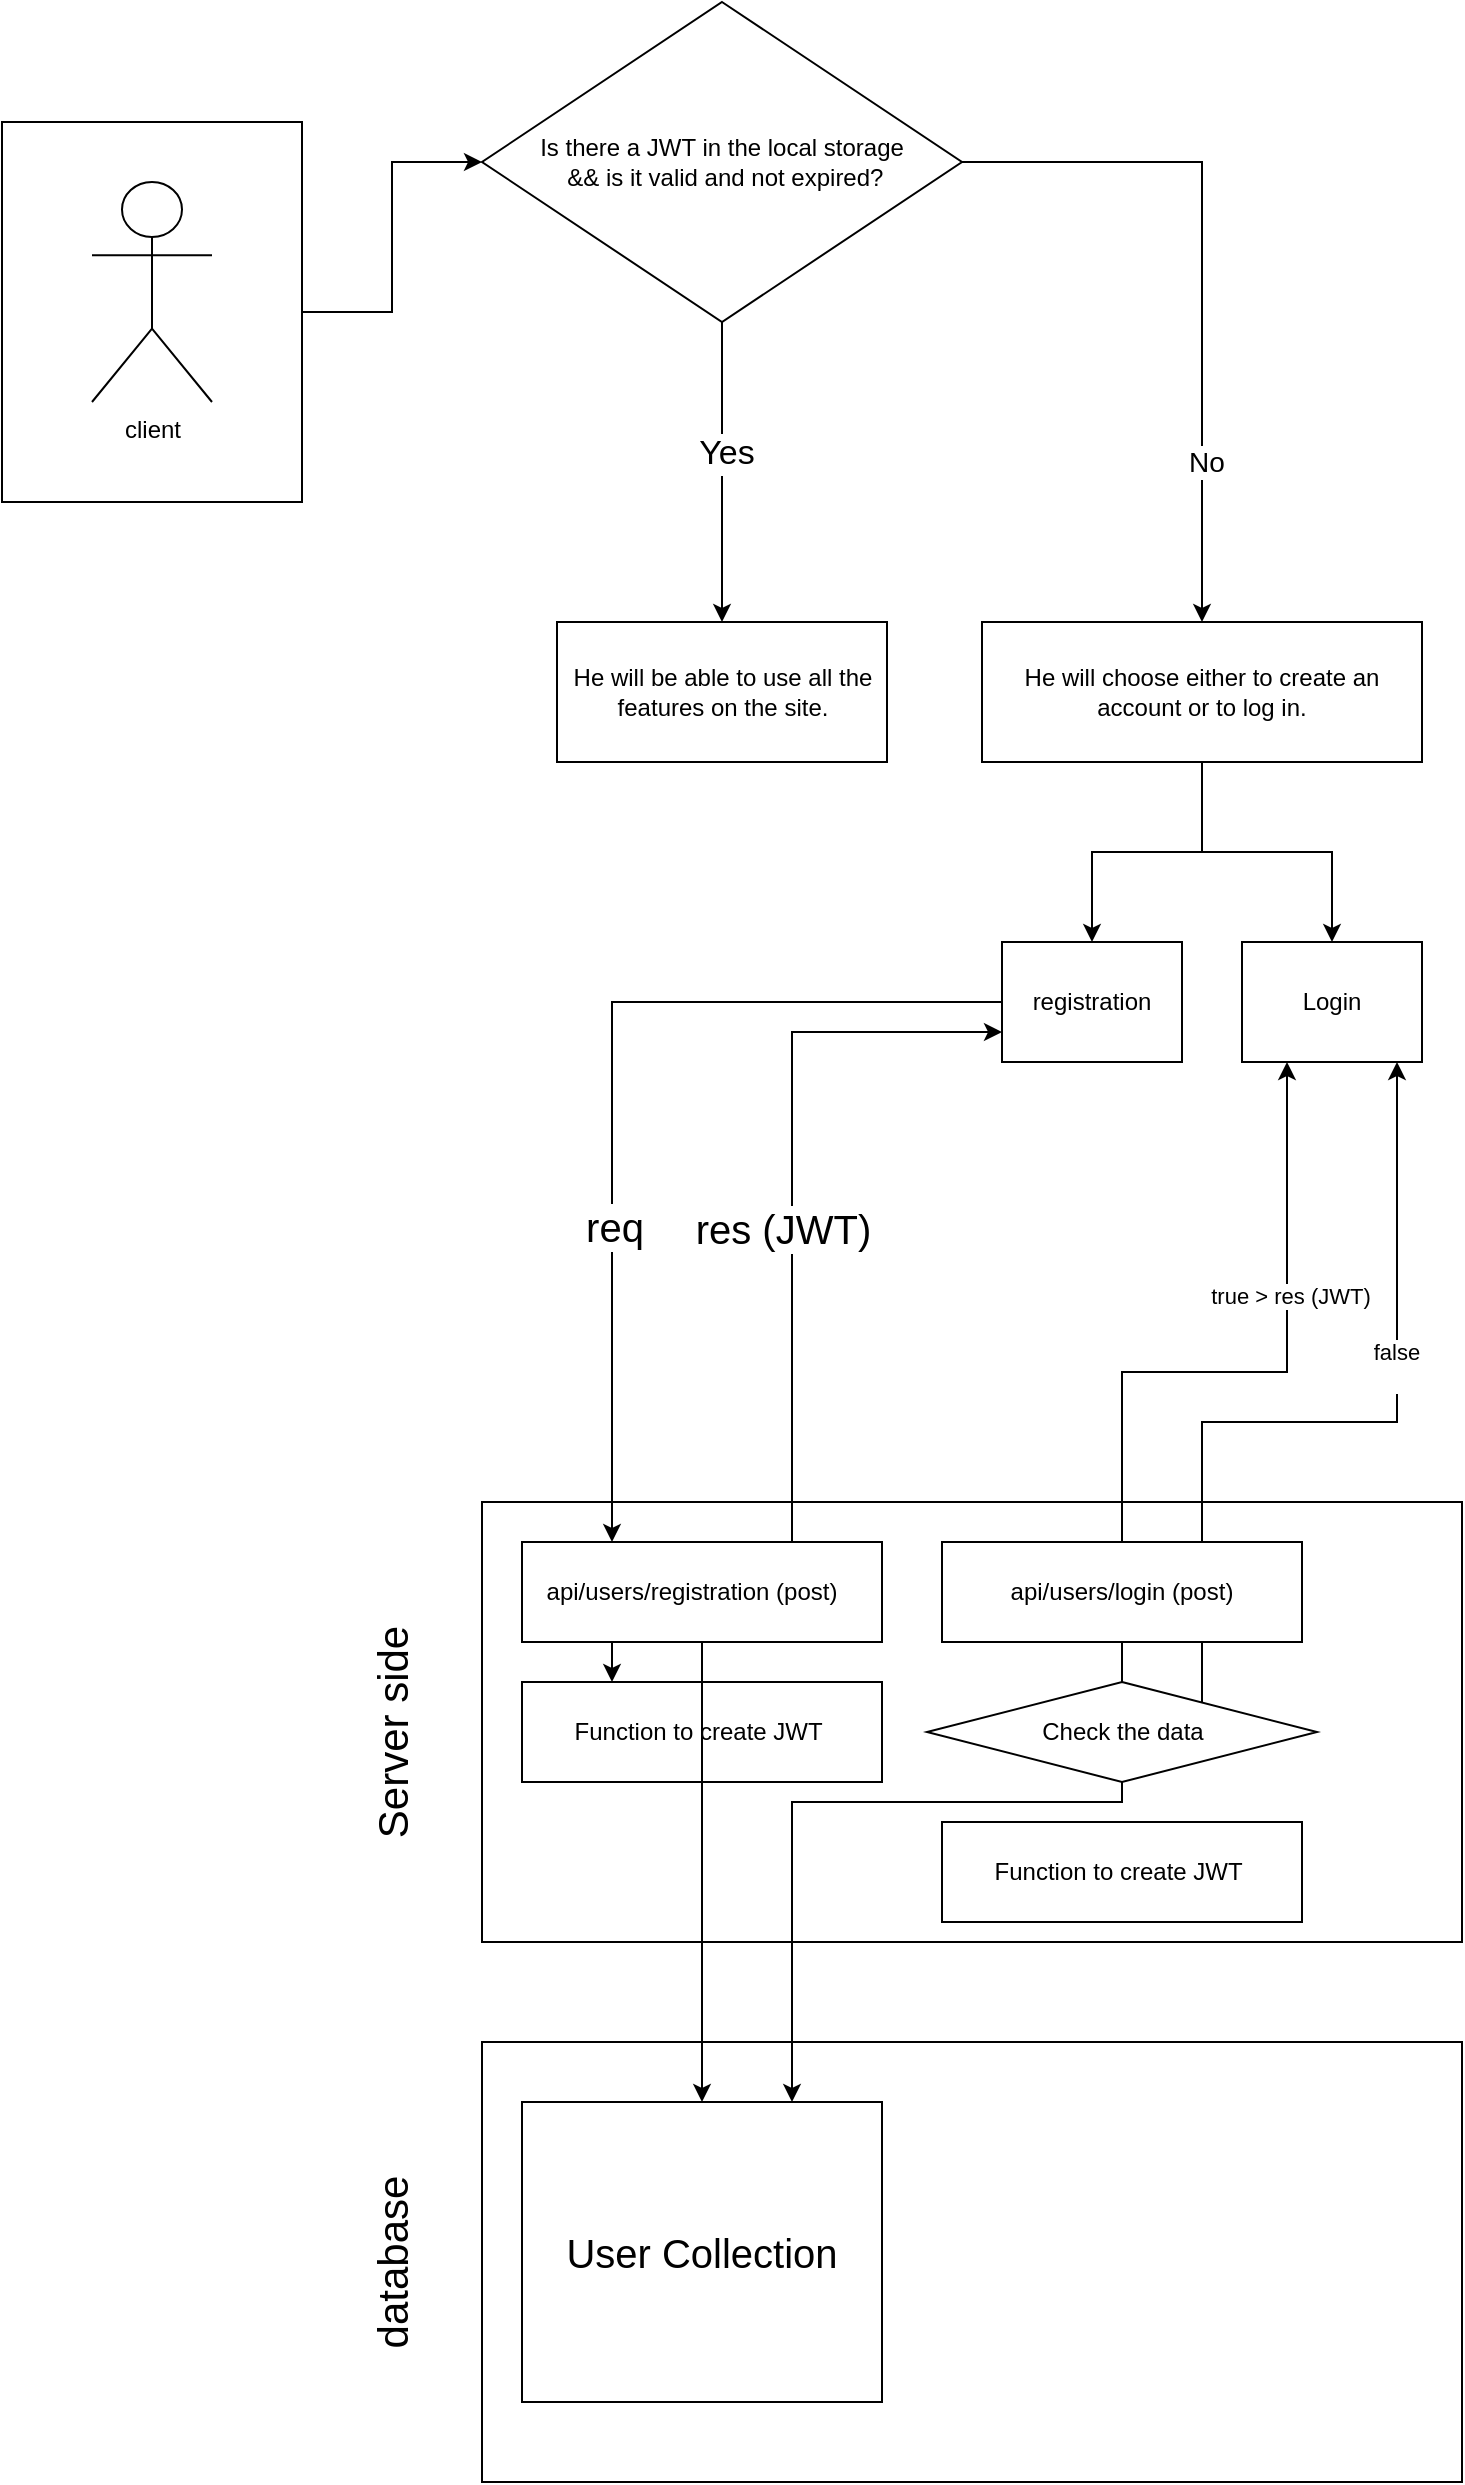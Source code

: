 <mxfile version="26.0.10">
  <diagram name="Page-1" id="8T9HeoW7ULnsV_7h3P_q">
    <mxGraphModel dx="1588" dy="1460" grid="1" gridSize="10" guides="1" tooltips="1" connect="1" arrows="1" fold="1" page="1" pageScale="1" pageWidth="850" pageHeight="1100" math="0" shadow="0">
      <root>
        <mxCell id="0" />
        <mxCell id="1" parent="0" />
        <mxCell id="zZLPsLQL6SvBki2AD-pJ-30" value="" style="rounded=0;whiteSpace=wrap;html=1;" vertex="1" parent="1">
          <mxGeometry x="280" y="900" width="490" height="220" as="geometry" />
        </mxCell>
        <mxCell id="zZLPsLQL6SvBki2AD-pJ-6" style="edgeStyle=orthogonalEdgeStyle;rounded=0;orthogonalLoop=1;jettySize=auto;html=1;entryX=0;entryY=0.5;entryDx=0;entryDy=0;" edge="1" parent="1" source="zZLPsLQL6SvBki2AD-pJ-4" target="zZLPsLQL6SvBki2AD-pJ-7">
          <mxGeometry relative="1" as="geometry">
            <mxPoint x="365" y="240" as="targetPoint" />
          </mxGeometry>
        </mxCell>
        <mxCell id="zZLPsLQL6SvBki2AD-pJ-4" value="" style="rounded=0;whiteSpace=wrap;html=1;" vertex="1" parent="1">
          <mxGeometry x="40" y="210" width="150" height="190" as="geometry" />
        </mxCell>
        <mxCell id="zZLPsLQL6SvBki2AD-pJ-1" value="client" style="shape=umlActor;verticalLabelPosition=bottom;verticalAlign=top;html=1;outlineConnect=0;" vertex="1" parent="1">
          <mxGeometry x="85" y="240" width="60" height="110" as="geometry" />
        </mxCell>
        <mxCell id="zZLPsLQL6SvBki2AD-pJ-2" value="&lt;div&gt;&lt;br&gt;&lt;/div&gt;" style="text;html=1;align=center;verticalAlign=middle;resizable=0;points=[];autosize=1;strokeColor=none;fillColor=none;" vertex="1" parent="1">
          <mxGeometry x="120" y="358" width="20" height="30" as="geometry" />
        </mxCell>
        <mxCell id="zZLPsLQL6SvBki2AD-pJ-13" style="edgeStyle=orthogonalEdgeStyle;rounded=0;orthogonalLoop=1;jettySize=auto;html=1;" edge="1" parent="1" source="zZLPsLQL6SvBki2AD-pJ-7">
          <mxGeometry relative="1" as="geometry">
            <mxPoint x="400" y="460" as="targetPoint" />
          </mxGeometry>
        </mxCell>
        <mxCell id="zZLPsLQL6SvBki2AD-pJ-14" value="&lt;font style=&quot;font-size: 17px;&quot;&gt;Yes&lt;/font&gt;" style="edgeLabel;html=1;align=center;verticalAlign=middle;resizable=0;points=[];" vertex="1" connectable="0" parent="zZLPsLQL6SvBki2AD-pJ-13">
          <mxGeometry x="-0.124" y="2" relative="1" as="geometry">
            <mxPoint as="offset" />
          </mxGeometry>
        </mxCell>
        <mxCell id="zZLPsLQL6SvBki2AD-pJ-17" style="edgeStyle=orthogonalEdgeStyle;rounded=0;orthogonalLoop=1;jettySize=auto;html=1;entryX=0.5;entryY=0;entryDx=0;entryDy=0;" edge="1" parent="1" source="zZLPsLQL6SvBki2AD-pJ-7" target="zZLPsLQL6SvBki2AD-pJ-21">
          <mxGeometry relative="1" as="geometry">
            <mxPoint x="630" y="440" as="targetPoint" />
          </mxGeometry>
        </mxCell>
        <mxCell id="zZLPsLQL6SvBki2AD-pJ-20" value="&lt;font style=&quot;font-size: 14px;&quot;&gt;No&lt;/font&gt;" style="edgeLabel;html=1;align=center;verticalAlign=middle;resizable=0;points=[];" vertex="1" connectable="0" parent="zZLPsLQL6SvBki2AD-pJ-17">
          <mxGeometry x="0.544" y="2" relative="1" as="geometry">
            <mxPoint as="offset" />
          </mxGeometry>
        </mxCell>
        <mxCell id="zZLPsLQL6SvBki2AD-pJ-7" value="Is there a JWT in the local storage&lt;div&gt;&amp;nbsp;&amp;amp;&amp;amp; is it valid and not expired?&lt;/div&gt;" style="rhombus;whiteSpace=wrap;html=1;" vertex="1" parent="1">
          <mxGeometry x="280" y="150" width="240" height="160" as="geometry" />
        </mxCell>
        <mxCell id="zZLPsLQL6SvBki2AD-pJ-15" value="He will be able to use all the features on the site." style="rounded=0;whiteSpace=wrap;html=1;" vertex="1" parent="1">
          <mxGeometry x="317.5" y="460" width="165" height="70" as="geometry" />
        </mxCell>
        <mxCell id="zZLPsLQL6SvBki2AD-pJ-28" style="edgeStyle=orthogonalEdgeStyle;rounded=0;orthogonalLoop=1;jettySize=auto;html=1;entryX=0.5;entryY=0;entryDx=0;entryDy=0;" edge="1" parent="1" source="zZLPsLQL6SvBki2AD-pJ-21" target="zZLPsLQL6SvBki2AD-pJ-24">
          <mxGeometry relative="1" as="geometry" />
        </mxCell>
        <mxCell id="zZLPsLQL6SvBki2AD-pJ-29" style="edgeStyle=orthogonalEdgeStyle;rounded=0;orthogonalLoop=1;jettySize=auto;html=1;entryX=0.5;entryY=0;entryDx=0;entryDy=0;" edge="1" parent="1" source="zZLPsLQL6SvBki2AD-pJ-21" target="zZLPsLQL6SvBki2AD-pJ-23">
          <mxGeometry relative="1" as="geometry" />
        </mxCell>
        <mxCell id="zZLPsLQL6SvBki2AD-pJ-21" value="He will choose either to create an account or to log in." style="rounded=0;whiteSpace=wrap;html=1;" vertex="1" parent="1">
          <mxGeometry x="530" y="460" width="220" height="70" as="geometry" />
        </mxCell>
        <mxCell id="zZLPsLQL6SvBki2AD-pJ-23" value="Login" style="rounded=0;whiteSpace=wrap;html=1;" vertex="1" parent="1">
          <mxGeometry x="660" y="620" width="90" height="60" as="geometry" />
        </mxCell>
        <mxCell id="zZLPsLQL6SvBki2AD-pJ-35" style="edgeStyle=orthogonalEdgeStyle;rounded=0;orthogonalLoop=1;jettySize=auto;html=1;entryX=0.25;entryY=0;entryDx=0;entryDy=0;exitX=0;exitY=0.5;exitDx=0;exitDy=0;" edge="1" parent="1" source="zZLPsLQL6SvBki2AD-pJ-24" target="zZLPsLQL6SvBki2AD-pJ-32">
          <mxGeometry relative="1" as="geometry">
            <mxPoint x="447.5" y="630" as="sourcePoint" />
            <mxPoint x="250.0" y="930" as="targetPoint" />
          </mxGeometry>
        </mxCell>
        <mxCell id="zZLPsLQL6SvBki2AD-pJ-37" value="&lt;font style=&quot;font-size: 20px;&quot;&gt;req&lt;/font&gt;" style="edgeLabel;html=1;align=center;verticalAlign=middle;resizable=0;points=[];" vertex="1" connectable="0" parent="zZLPsLQL6SvBki2AD-pJ-35">
          <mxGeometry x="0.318" y="1" relative="1" as="geometry">
            <mxPoint as="offset" />
          </mxGeometry>
        </mxCell>
        <mxCell id="zZLPsLQL6SvBki2AD-pJ-24" value="registration" style="rounded=0;whiteSpace=wrap;html=1;" vertex="1" parent="1">
          <mxGeometry x="540" y="620" width="90" height="60" as="geometry" />
        </mxCell>
        <mxCell id="zZLPsLQL6SvBki2AD-pJ-31" value="&lt;font style=&quot;font-size: 21px;&quot;&gt;Server side&lt;/font&gt;" style="text;html=1;align=center;verticalAlign=middle;whiteSpace=wrap;rounded=0;rotation=-90;" vertex="1" parent="1">
          <mxGeometry x="145" y="1000" width="180" height="30" as="geometry" />
        </mxCell>
        <mxCell id="zZLPsLQL6SvBki2AD-pJ-45" style="edgeStyle=orthogonalEdgeStyle;rounded=0;orthogonalLoop=1;jettySize=auto;html=1;exitX=0.25;exitY=1;exitDx=0;exitDy=0;entryX=0.25;entryY=0;entryDx=0;entryDy=0;" edge="1" parent="1" source="zZLPsLQL6SvBki2AD-pJ-32" target="zZLPsLQL6SvBki2AD-pJ-41">
          <mxGeometry relative="1" as="geometry" />
        </mxCell>
        <mxCell id="zZLPsLQL6SvBki2AD-pJ-52" style="edgeStyle=orthogonalEdgeStyle;rounded=0;orthogonalLoop=1;jettySize=auto;html=1;exitX=0.75;exitY=0;exitDx=0;exitDy=0;entryX=0;entryY=0.75;entryDx=0;entryDy=0;" edge="1" parent="1" source="zZLPsLQL6SvBki2AD-pJ-32" target="zZLPsLQL6SvBki2AD-pJ-24">
          <mxGeometry relative="1" as="geometry" />
        </mxCell>
        <mxCell id="zZLPsLQL6SvBki2AD-pJ-53" value="&lt;span style=&quot;color: rgba(0, 0, 0, 0); font-family: monospace; font-size: 0px; text-align: start; background-color: rgb(27, 29, 30);&quot;&gt;%3CmxGraphModel%3E%3Croot%3E%3CmxCell%20id%3D%220%22%2F%3E%3CmxCell%20id%3D%221%22%20parent%3D%220%22%2F%3E%3CmxCell%20id%3D%222%22%20value%3D%22%26lt%3Bspan%20style%3D%26quot%3Bfont-size%3A%2020px%3B%26quot%3B%26gt%3Bres%26lt%3B%2Fspan%26gt%3B%22%20style%3D%22edgeLabel%3Bhtml%3D1%3Balign%3Dcenter%3BverticalAlign%3Dmiddle%3Bresizable%3D0%3Bpoints%3D%5B%5D%3B%22%20vertex%3D%221%22%20connectable%3D%220%22%20parent%3D%221%22%3E%3CmxGeometry%20x%3D%22428.524%22%20y%3D%22763.692%22%20as%3D%22geometry%22%2F%3E%3C%2FmxCell%3E%3C%2Froot%3E%3C%2FmxGraphModel%3E&lt;/span&gt;" style="edgeLabel;html=1;align=center;verticalAlign=middle;resizable=0;points=[];" vertex="1" connectable="0" parent="zZLPsLQL6SvBki2AD-pJ-52">
          <mxGeometry x="-0.148" relative="1" as="geometry">
            <mxPoint as="offset" />
          </mxGeometry>
        </mxCell>
        <mxCell id="zZLPsLQL6SvBki2AD-pJ-56" value="&lt;font style=&quot;font-size: 20px;&quot;&gt;res (JWT)&amp;nbsp;&lt;br&gt;&lt;/font&gt;" style="edgeLabel;html=1;align=center;verticalAlign=middle;resizable=0;points=[];" vertex="1" connectable="0" parent="zZLPsLQL6SvBki2AD-pJ-52">
          <mxGeometry x="-0.168" y="1" relative="1" as="geometry">
            <mxPoint x="-1" y="-7" as="offset" />
          </mxGeometry>
        </mxCell>
        <mxCell id="zZLPsLQL6SvBki2AD-pJ-32" value="" style="rounded=0;whiteSpace=wrap;html=1;" vertex="1" parent="1">
          <mxGeometry x="300" y="920" width="180" height="50" as="geometry" />
        </mxCell>
        <mxCell id="zZLPsLQL6SvBki2AD-pJ-33" value="api/users/registration (post)" style="text;html=1;align=center;verticalAlign=middle;whiteSpace=wrap;rounded=0;" vertex="1" parent="1">
          <mxGeometry x="310" y="930" width="150" height="30" as="geometry" />
        </mxCell>
        <mxCell id="zZLPsLQL6SvBki2AD-pJ-39" value="" style="rounded=0;whiteSpace=wrap;html=1;" vertex="1" parent="1">
          <mxGeometry x="280" y="1170" width="490" height="220" as="geometry" />
        </mxCell>
        <mxCell id="zZLPsLQL6SvBki2AD-pJ-40" value="&lt;font style=&quot;font-size: 21px;&quot;&gt;database&lt;/font&gt;" style="text;html=1;align=center;verticalAlign=middle;whiteSpace=wrap;rounded=0;rotation=-90;" vertex="1" parent="1">
          <mxGeometry x="145" y="1265" width="180" height="30" as="geometry" />
        </mxCell>
        <mxCell id="zZLPsLQL6SvBki2AD-pJ-41" value="Function to create JWT&amp;nbsp;" style="rounded=0;whiteSpace=wrap;html=1;" vertex="1" parent="1">
          <mxGeometry x="300" y="990" width="180" height="50" as="geometry" />
        </mxCell>
        <mxCell id="zZLPsLQL6SvBki2AD-pJ-46" style="edgeStyle=orthogonalEdgeStyle;rounded=0;orthogonalLoop=1;jettySize=auto;html=1;exitX=0.5;exitY=1;exitDx=0;exitDy=0;entryX=0.5;entryY=0;entryDx=0;entryDy=0;" edge="1" parent="1" source="zZLPsLQL6SvBki2AD-pJ-32" target="zZLPsLQL6SvBki2AD-pJ-47">
          <mxGeometry relative="1" as="geometry">
            <mxPoint x="382.98" y="1209.495" as="targetPoint" />
          </mxGeometry>
        </mxCell>
        <mxCell id="zZLPsLQL6SvBki2AD-pJ-47" value="&lt;font style=&quot;font-size: 20px;&quot;&gt;User Collection&lt;/font&gt;" style="rounded=0;whiteSpace=wrap;html=1;" vertex="1" parent="1">
          <mxGeometry x="300" y="1200" width="180" height="150" as="geometry" />
        </mxCell>
        <mxCell id="zZLPsLQL6SvBki2AD-pJ-58" value="Function to create JWT&amp;nbsp;" style="rounded=0;whiteSpace=wrap;html=1;" vertex="1" parent="1">
          <mxGeometry x="510" y="1060" width="180" height="50" as="geometry" />
        </mxCell>
        <mxCell id="zZLPsLQL6SvBki2AD-pJ-65" style="edgeStyle=orthogonalEdgeStyle;rounded=0;orthogonalLoop=1;jettySize=auto;html=1;entryX=0.75;entryY=0;entryDx=0;entryDy=0;" edge="1" parent="1" source="zZLPsLQL6SvBki2AD-pJ-63" target="zZLPsLQL6SvBki2AD-pJ-47">
          <mxGeometry relative="1" as="geometry">
            <Array as="points">
              <mxPoint x="600" y="1050" />
              <mxPoint x="435" y="1050" />
            </Array>
          </mxGeometry>
        </mxCell>
        <mxCell id="zZLPsLQL6SvBki2AD-pJ-66" style="edgeStyle=orthogonalEdgeStyle;rounded=0;orthogonalLoop=1;jettySize=auto;html=1;exitX=0.5;exitY=0;exitDx=0;exitDy=0;entryX=0.25;entryY=1;entryDx=0;entryDy=0;" edge="1" parent="1" source="zZLPsLQL6SvBki2AD-pJ-63" target="zZLPsLQL6SvBki2AD-pJ-23">
          <mxGeometry relative="1" as="geometry" />
        </mxCell>
        <mxCell id="zZLPsLQL6SvBki2AD-pJ-67" value="true &amp;gt; res (JWT)" style="edgeLabel;html=1;align=center;verticalAlign=middle;resizable=0;points=[];" vertex="1" connectable="0" parent="zZLPsLQL6SvBki2AD-pJ-66">
          <mxGeometry x="0.403" y="-1" relative="1" as="geometry">
            <mxPoint as="offset" />
          </mxGeometry>
        </mxCell>
        <mxCell id="zZLPsLQL6SvBki2AD-pJ-68" style="edgeStyle=orthogonalEdgeStyle;rounded=0;orthogonalLoop=1;jettySize=auto;html=1;entryX=0.75;entryY=1;entryDx=0;entryDy=0;exitX=1;exitY=0;exitDx=0;exitDy=0;" edge="1" parent="1" source="zZLPsLQL6SvBki2AD-pJ-63">
          <mxGeometry relative="1" as="geometry">
            <mxPoint x="640" y="997.692" as="sourcePoint" />
            <mxPoint x="737.5" y="680" as="targetPoint" />
            <Array as="points">
              <mxPoint x="640" y="1002" />
              <mxPoint x="640" y="860" />
              <mxPoint x="737" y="860" />
            </Array>
          </mxGeometry>
        </mxCell>
        <mxCell id="zZLPsLQL6SvBki2AD-pJ-69" value="false&lt;div&gt;&lt;br&gt;&lt;/div&gt;" style="edgeLabel;html=1;align=center;verticalAlign=middle;resizable=0;points=[];" vertex="1" connectable="0" parent="zZLPsLQL6SvBki2AD-pJ-68">
          <mxGeometry x="0.293" y="1" relative="1" as="geometry">
            <mxPoint as="offset" />
          </mxGeometry>
        </mxCell>
        <mxCell id="zZLPsLQL6SvBki2AD-pJ-63" value="Check the data" style="rhombus;whiteSpace=wrap;html=1;" vertex="1" parent="1">
          <mxGeometry x="502.5" y="990" width="195" height="50" as="geometry" />
        </mxCell>
        <mxCell id="zZLPsLQL6SvBki2AD-pJ-57" value="api/users/login (post)" style="rounded=0;whiteSpace=wrap;html=1;" vertex="1" parent="1">
          <mxGeometry x="510" y="920" width="180" height="50" as="geometry" />
        </mxCell>
      </root>
    </mxGraphModel>
  </diagram>
</mxfile>
